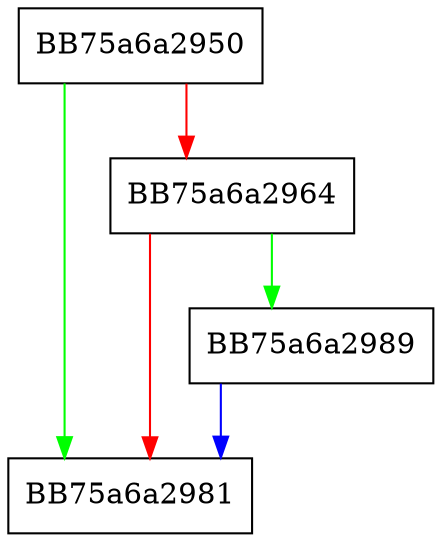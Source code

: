digraph call {
  node [shape="box"];
  graph [splines=ortho];
  BB75a6a2950 -> BB75a6a2981 [color="green"];
  BB75a6a2950 -> BB75a6a2964 [color="red"];
  BB75a6a2964 -> BB75a6a2989 [color="green"];
  BB75a6a2964 -> BB75a6a2981 [color="red"];
  BB75a6a2989 -> BB75a6a2981 [color="blue"];
}